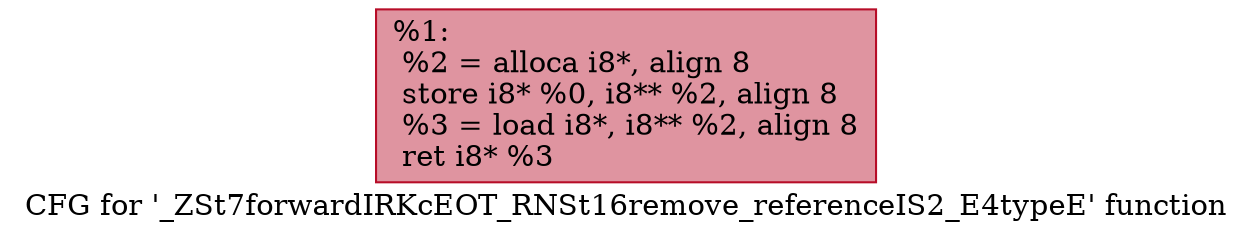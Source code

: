 digraph "CFG for '_ZSt7forwardIRKcEOT_RNSt16remove_referenceIS2_E4typeE' function" {
	label="CFG for '_ZSt7forwardIRKcEOT_RNSt16remove_referenceIS2_E4typeE' function";

	Node0x557bfd52a0a0 [shape=record,color="#b70d28ff", style=filled, fillcolor="#b70d2870",label="{%1:\l  %2 = alloca i8*, align 8\l  store i8* %0, i8** %2, align 8\l  %3 = load i8*, i8** %2, align 8\l  ret i8* %3\l}"];
}
